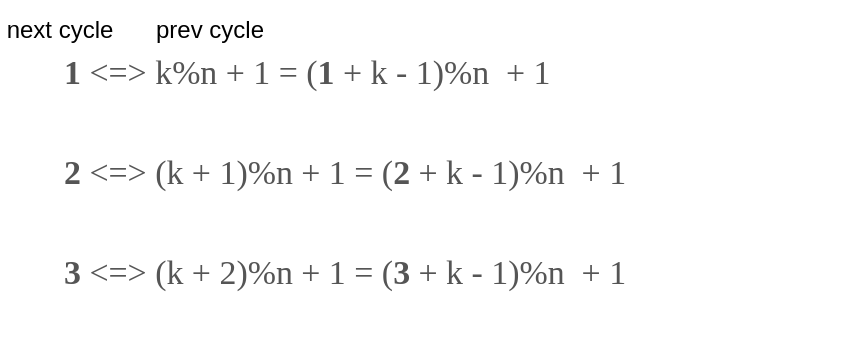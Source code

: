 <mxfile version="20.0.3" type="github">
  <diagram id="hmMpNr_ncaxPukPdexmq" name="Page-1">
    <mxGraphModel dx="1209" dy="652" grid="1" gridSize="10" guides="1" tooltips="1" connect="1" arrows="1" fold="1" page="1" pageScale="1" pageWidth="850" pageHeight="1100" math="0" shadow="0">
      <root>
        <mxCell id="0" />
        <mxCell id="1" parent="0" />
        <mxCell id="F4UPMz5slieaMJmf7I9N-1" value="&lt;font face=&quot;KaTeX_Main, Times New Roman, serif&quot; color=&quot;#555555&quot;&gt;&lt;span style=&quot;font-size: 16.94px; background-color: rgb(255, 255, 255);&quot;&gt;&lt;b&gt;1&lt;/b&gt;&amp;nbsp;&amp;lt;=&amp;gt; k%n + 1 = (&lt;b&gt;1 &lt;/b&gt;+ k - 1)%n&amp;nbsp; + 1&lt;br&gt;&lt;br&gt;&lt;/span&gt;&lt;/font&gt;" style="text;whiteSpace=wrap;html=1;" vertex="1" parent="1">
          <mxGeometry x="290" y="260" width="400" height="40" as="geometry" />
        </mxCell>
        <mxCell id="F4UPMz5slieaMJmf7I9N-2" value="&lt;font face=&quot;KaTeX_Main, Times New Roman, serif&quot; color=&quot;#555555&quot;&gt;&lt;span style=&quot;font-size: 16.94px; background-color: rgb(255, 255, 255);&quot;&gt;&lt;b&gt;2&lt;/b&gt;&amp;nbsp;&amp;lt;=&amp;gt; (k + 1)%n + 1 = (&lt;b&gt;2&amp;nbsp;&lt;/b&gt;+ k - 1)%n&amp;nbsp; + 1&lt;br&gt;&lt;br&gt;&lt;/span&gt;&lt;/font&gt;" style="text;whiteSpace=wrap;html=1;" vertex="1" parent="1">
          <mxGeometry x="290" y="310" width="400" height="40" as="geometry" />
        </mxCell>
        <mxCell id="F4UPMz5slieaMJmf7I9N-3" value="&lt;font face=&quot;KaTeX_Main, Times New Roman, serif&quot; color=&quot;#555555&quot;&gt;&lt;span style=&quot;font-size: 16.94px; background-color: rgb(255, 255, 255);&quot;&gt;&lt;b&gt;3&lt;/b&gt;&amp;nbsp;&amp;lt;=&amp;gt; (k + 2)%n + 1 = (&lt;b&gt;3&amp;nbsp;&lt;/b&gt;+ k - 1)%n&amp;nbsp; + 1&lt;br&gt;&lt;br&gt;&lt;/span&gt;&lt;/font&gt;" style="text;whiteSpace=wrap;html=1;" vertex="1" parent="1">
          <mxGeometry x="290" y="360" width="400" height="40" as="geometry" />
        </mxCell>
        <mxCell id="F4UPMz5slieaMJmf7I9N-4" value="next cycle" style="text;html=1;strokeColor=none;fillColor=none;align=center;verticalAlign=middle;whiteSpace=wrap;rounded=0;" vertex="1" parent="1">
          <mxGeometry x="260" y="240" width="60" height="30" as="geometry" />
        </mxCell>
        <mxCell id="F4UPMz5slieaMJmf7I9N-5" value="prev cycle" style="text;html=1;strokeColor=none;fillColor=none;align=center;verticalAlign=middle;whiteSpace=wrap;rounded=0;" vertex="1" parent="1">
          <mxGeometry x="335" y="240" width="60" height="30" as="geometry" />
        </mxCell>
      </root>
    </mxGraphModel>
  </diagram>
</mxfile>
